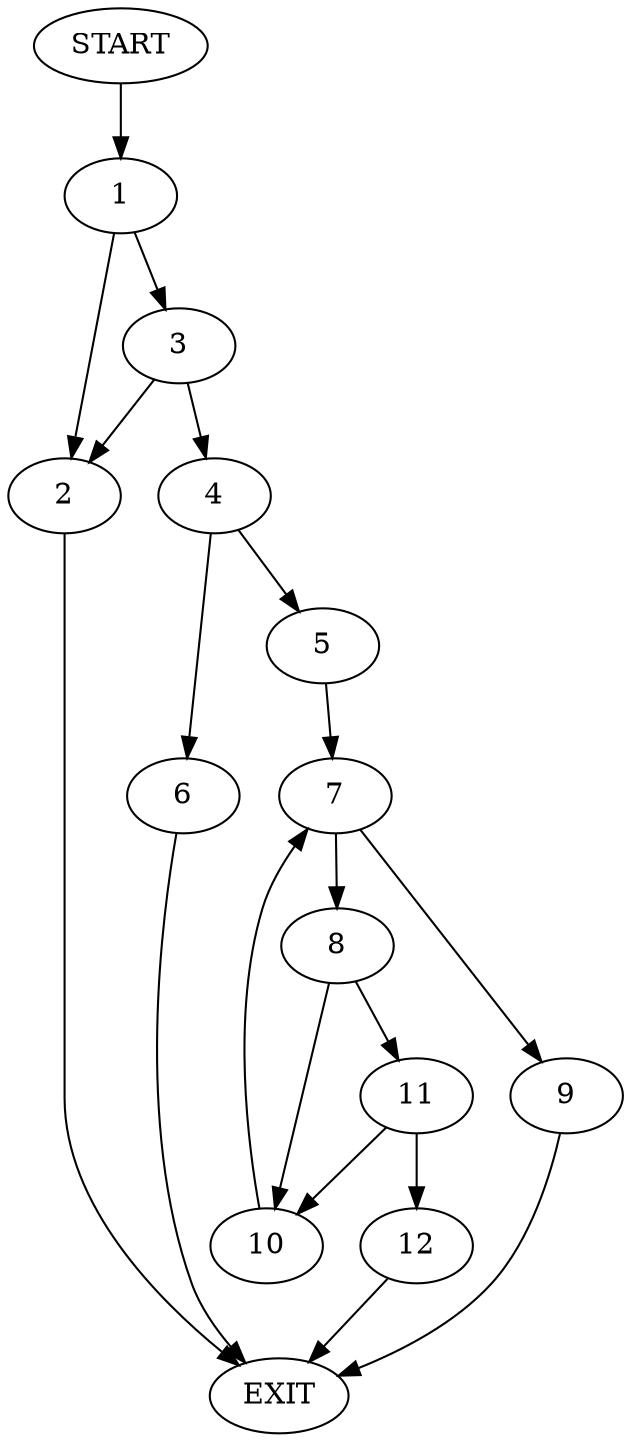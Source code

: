 digraph {
0 [label="START"]
13 [label="EXIT"]
0 -> 1
1 -> 2
1 -> 3
2 -> 13
3 -> 4
3 -> 2
4 -> 5
4 -> 6
6 -> 13
5 -> 7
7 -> 8
7 -> 9
8 -> 10
8 -> 11
9 -> 13
10 -> 7
11 -> 10
11 -> 12
12 -> 13
}
